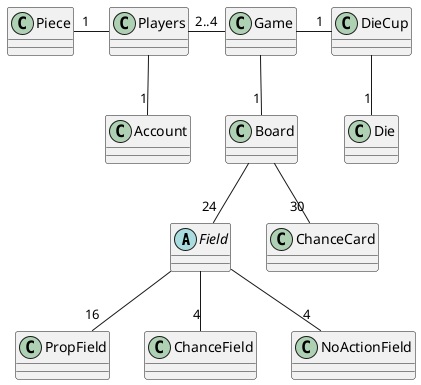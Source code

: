 @startuml
'https://plantuml.com/class-diagram

abstract class Field

Players"2..4" - Game
Piece"1" - Players
Players -- "1"Account
Game - "1"DieCup
DieCup -- "1"Die
Game -- "1"Board
Board -- "24"  Field
 Field -- "16"PropField
 Field -- "4"ChanceField
 Field -- "4"NoActionField
Board -- "30"ChanceCard

@enduml